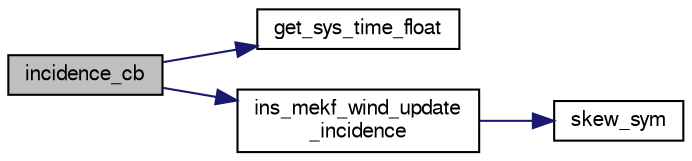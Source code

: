 digraph "incidence_cb"
{
  edge [fontname="FreeSans",fontsize="10",labelfontname="FreeSans",labelfontsize="10"];
  node [fontname="FreeSans",fontsize="10",shape=record];
  rankdir="LR";
  Node1 [label="incidence_cb",height=0.2,width=0.4,color="black", fillcolor="grey75", style="filled", fontcolor="black"];
  Node1 -> Node2 [color="midnightblue",fontsize="10",style="solid",fontname="FreeSans"];
  Node2 [label="get_sys_time_float",height=0.2,width=0.4,color="black", fillcolor="white", style="filled",URL="$sys__time_8h.html#af486c2fb33d8d33645256a9970eb056e",tooltip="Get the time in seconds since startup. "];
  Node1 -> Node3 [color="midnightblue",fontsize="10",style="solid",fontname="FreeSans"];
  Node3 [label="ins_mekf_wind_update\l_incidence",height=0.2,width=0.4,color="black", fillcolor="white", style="filled",URL="$ins__mekf__wind_8cpp.html#a167ccc0370fc717d81220ec42ea19bf0"];
  Node3 -> Node4 [color="midnightblue",fontsize="10",style="solid",fontname="FreeSans"];
  Node4 [label="skew_sym",height=0.2,width=0.4,color="black", fillcolor="white", style="filled",URL="$ins__mekf__wind_8cpp.html#a848fccd24d6e38f96365250dace72258",tooltip="build skew symetric matrix from vector m = [ 0, -v(2), v(1) ] [ v(2), 0, -v(0) ] [ -v(1)..."];
}
